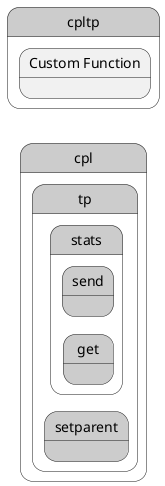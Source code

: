 @startuml
left to right direction


state "cpl" as cpl #cccccc {
state "tp" as cpltp #cccccc {
}
}


state "cpltp" as pstatename #cccccc {
    state "Custom Function" as tpfunction {
    }
}

        state "cpl" as cpl #cccccc {
state "tp" as cpltp #cccccc {
state "setparent" as cpltpsetparent #cccccc {
}
}
}


        state "cpl" as cpl #cccccc {
state "tp" as cpltp #cccccc {
state "stats" as cpltpstats #cccccc {
state "get" as cpltpstatsget #cccccc {
}
}
}
}


        state "cpl" as cpl #cccccc {
state "tp" as cpltp #cccccc {
state "stats" as cpltpstats #cccccc {
state "send" as cpltpstatssend #cccccc {
}
}
}
}






@enduml
